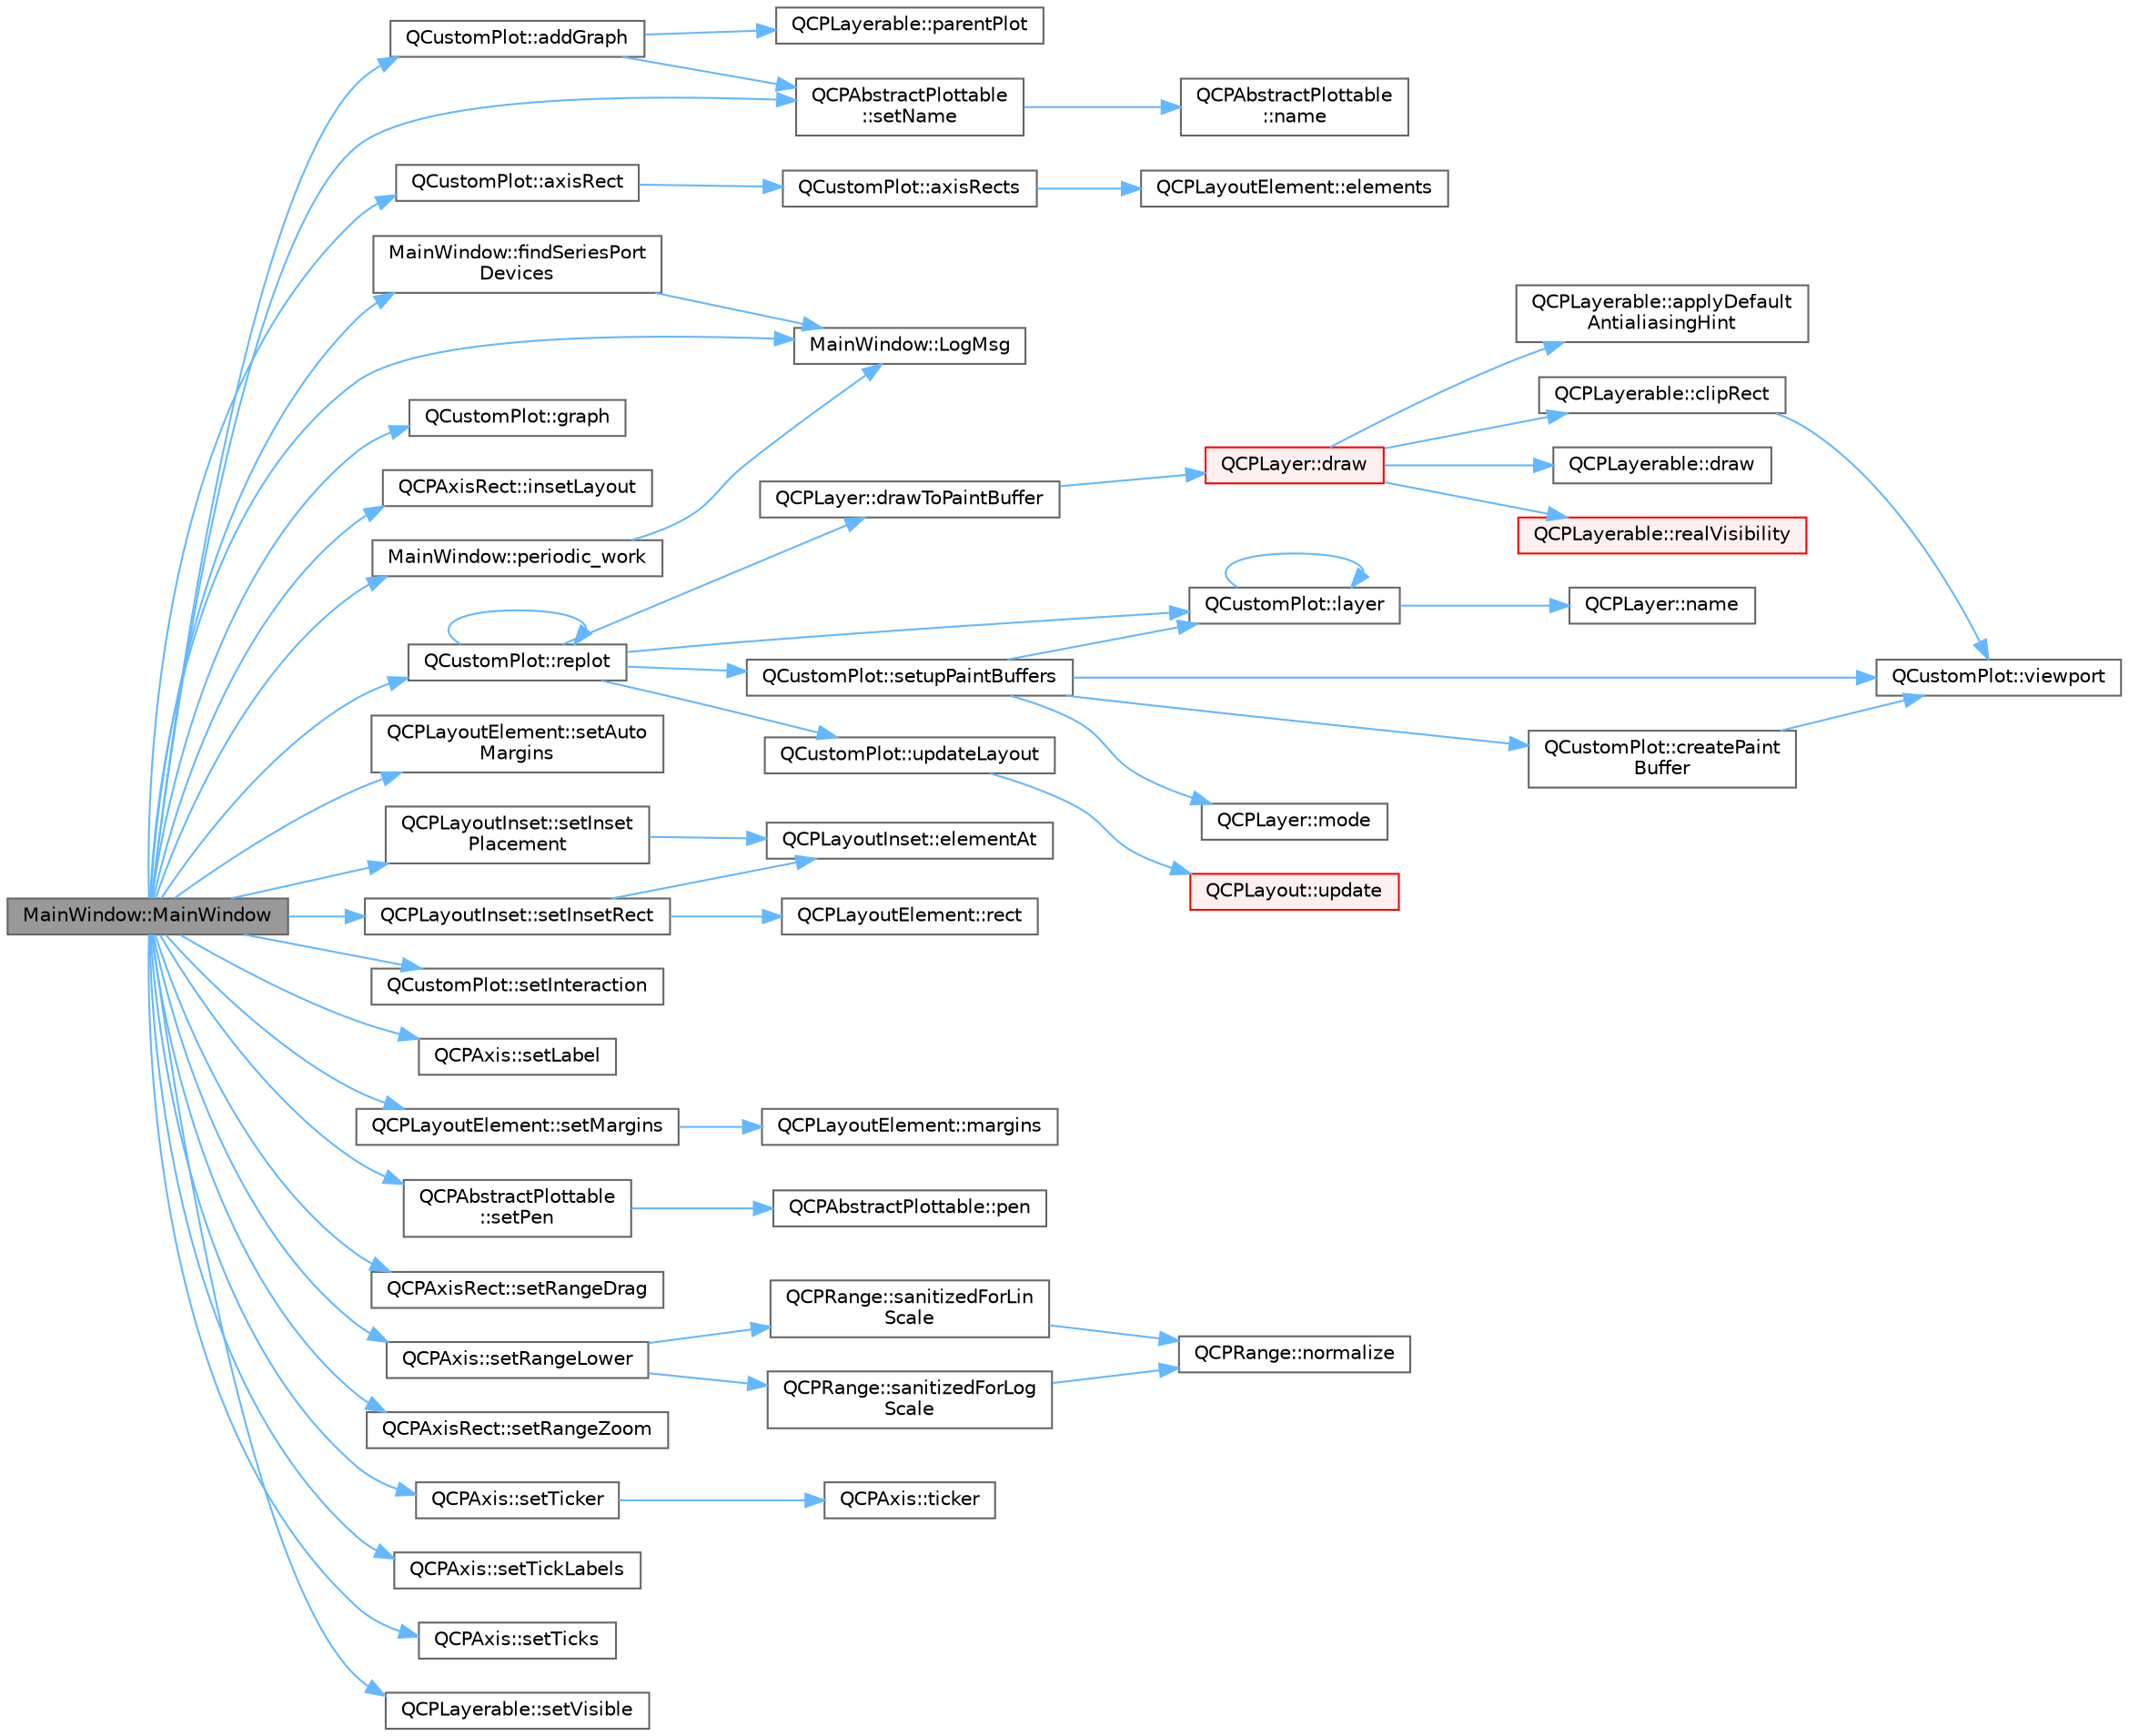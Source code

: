 digraph "MainWindow::MainWindow"
{
 // LATEX_PDF_SIZE
  bgcolor="transparent";
  edge [fontname=Helvetica,fontsize=10,labelfontname=Helvetica,labelfontsize=10];
  node [fontname=Helvetica,fontsize=10,shape=box,height=0.2,width=0.4];
  rankdir="LR";
  Node1 [label="MainWindow::MainWindow",height=0.2,width=0.4,color="gray40", fillcolor="grey60", style="filled", fontcolor="black",tooltip=" "];
  Node1 -> Node2 [color="steelblue1",style="solid"];
  Node2 [label="QCustomPlot::addGraph",height=0.2,width=0.4,color="grey40", fillcolor="white", style="filled",URL="$class_q_custom_plot.html#a6fb2873d35a8a8089842d81a70a54167",tooltip=" "];
  Node2 -> Node3 [color="steelblue1",style="solid"];
  Node3 [label="QCPLayerable::parentPlot",height=0.2,width=0.4,color="grey40", fillcolor="white", style="filled",URL="$class_q_c_p_layerable.html#a36ed5b292b90934b524a4e5866a3526c",tooltip=" "];
  Node2 -> Node4 [color="steelblue1",style="solid"];
  Node4 [label="QCPAbstractPlottable\l::setName",height=0.2,width=0.4,color="grey40", fillcolor="white", style="filled",URL="$class_q_c_p_abstract_plottable.html#ab79c7ba76bc7fa89a4b3580e12149f1f",tooltip=" "];
  Node4 -> Node5 [color="steelblue1",style="solid"];
  Node5 [label="QCPAbstractPlottable\l::name",height=0.2,width=0.4,color="grey40", fillcolor="white", style="filled",URL="$class_q_c_p_abstract_plottable.html#a52c226eefcb1920240eeabae574d28c0",tooltip=" "];
  Node1 -> Node6 [color="steelblue1",style="solid"];
  Node6 [label="QCustomPlot::axisRect",height=0.2,width=0.4,color="grey40", fillcolor="white", style="filled",URL="$class_q_custom_plot.html#ae5eefcb5f6ca26689b1fd4f6e25b42f9",tooltip=" "];
  Node6 -> Node7 [color="steelblue1",style="solid"];
  Node7 [label="QCustomPlot::axisRects",height=0.2,width=0.4,color="grey40", fillcolor="white", style="filled",URL="$class_q_custom_plot.html#a12af771429e2d7e313c8c5d5fca068fe",tooltip=" "];
  Node7 -> Node8 [color="steelblue1",style="solid"];
  Node8 [label="QCPLayoutElement::elements",height=0.2,width=0.4,color="grey40", fillcolor="white", style="filled",URL="$class_q_c_p_layout_element.html#a76dec8cb31e498994a944d7647a43309",tooltip=" "];
  Node1 -> Node9 [color="steelblue1",style="solid"];
  Node9 [label="MainWindow::findSeriesPort\lDevices",height=0.2,width=0.4,color="grey40", fillcolor="white", style="filled",URL="$class_main_window.html#a384e4eb100e8c9af82ad207333d13d87",tooltip=" "];
  Node9 -> Node10 [color="steelblue1",style="solid"];
  Node10 [label="MainWindow::LogMsg",height=0.2,width=0.4,color="grey40", fillcolor="white", style="filled",URL="$class_main_window.html#a44d85ff6240f89bc1aff38ff3dec128e",tooltip=" "];
  Node1 -> Node11 [color="steelblue1",style="solid"];
  Node11 [label="QCustomPlot::graph",height=0.2,width=0.4,color="grey40", fillcolor="white", style="filled",URL="$class_q_custom_plot.html#a6ecae130f684b25276fb47bd3a5875c6",tooltip=" "];
  Node1 -> Node12 [color="steelblue1",style="solid"];
  Node12 [label="QCPAxisRect::insetLayout",height=0.2,width=0.4,color="grey40", fillcolor="white", style="filled",URL="$class_q_c_p_axis_rect.html#a949f803466619924c7018df4b511ae10",tooltip=" "];
  Node1 -> Node10 [color="steelblue1",style="solid"];
  Node1 -> Node13 [color="steelblue1",style="solid"];
  Node13 [label="MainWindow::periodic_work",height=0.2,width=0.4,color="grey40", fillcolor="white", style="filled",URL="$class_main_window.html#a5653cd2fbf5e7ed54c75ad6776c5006b",tooltip=" "];
  Node13 -> Node10 [color="steelblue1",style="solid"];
  Node1 -> Node14 [color="steelblue1",style="solid"];
  Node14 [label="QCustomPlot::replot",height=0.2,width=0.4,color="grey40", fillcolor="white", style="filled",URL="$class_q_custom_plot.html#aa4bfe7d70dbe67e81d877819b75ab9af",tooltip=" "];
  Node14 -> Node15 [color="steelblue1",style="solid"];
  Node15 [label="QCPLayer::drawToPaintBuffer",height=0.2,width=0.4,color="grey40", fillcolor="white", style="filled",URL="$class_q_c_p_layer.html#a4a8e0a86f31462299e7fc8e8158dd2c6",tooltip=" "];
  Node15 -> Node16 [color="steelblue1",style="solid"];
  Node16 [label="QCPLayer::draw",height=0.2,width=0.4,color="red", fillcolor="#FFF0F0", style="filled",URL="$class_q_c_p_layer.html#ab831a99c8d30b15ec4533ca341e8813b",tooltip=" "];
  Node16 -> Node17 [color="steelblue1",style="solid"];
  Node17 [label="QCPLayerable::applyDefault\lAntialiasingHint",height=0.2,width=0.4,color="grey40", fillcolor="white", style="filled",URL="$class_q_c_p_layerable.html#afdf83ddc6a265cbf4c89fe99d3d93473",tooltip=" "];
  Node16 -> Node18 [color="steelblue1",style="solid"];
  Node18 [label="QCPLayerable::clipRect",height=0.2,width=0.4,color="grey40", fillcolor="white", style="filled",URL="$class_q_c_p_layerable.html#acbcfc9ecc75433747b1978a77b1864b3",tooltip=" "];
  Node18 -> Node19 [color="steelblue1",style="solid"];
  Node19 [label="QCustomPlot::viewport",height=0.2,width=0.4,color="grey40", fillcolor="white", style="filled",URL="$class_q_custom_plot.html#a19842409b18f556b256d05e97fffc670",tooltip=" "];
  Node16 -> Node20 [color="steelblue1",style="solid"];
  Node20 [label="QCPLayerable::draw",height=0.2,width=0.4,color="grey40", fillcolor="white", style="filled",URL="$class_q_c_p_layerable.html#aecf2f7087482d4b6a78cb2770e5ed12d",tooltip=" "];
  Node16 -> Node21 [color="steelblue1",style="solid"];
  Node21 [label="QCPLayerable::realVisibility",height=0.2,width=0.4,color="red", fillcolor="#FFF0F0", style="filled",URL="$class_q_c_p_layerable.html#ab054e88f15d485defcb95e7376f119e7",tooltip=" "];
  Node14 -> Node25 [color="steelblue1",style="solid"];
  Node25 [label="QCustomPlot::layer",height=0.2,width=0.4,color="grey40", fillcolor="white", style="filled",URL="$class_q_custom_plot.html#a0a96244e7773b242ef23c32b7bdfb159",tooltip=" "];
  Node25 -> Node25 [color="steelblue1",style="solid"];
  Node25 -> Node26 [color="steelblue1",style="solid"];
  Node26 [label="QCPLayer::name",height=0.2,width=0.4,color="grey40", fillcolor="white", style="filled",URL="$class_q_c_p_layer.html#a37806f662b50b588fb1029a14fc5ef50",tooltip=" "];
  Node14 -> Node14 [color="steelblue1",style="solid"];
  Node14 -> Node27 [color="steelblue1",style="solid"];
  Node27 [label="QCustomPlot::setupPaintBuffers",height=0.2,width=0.4,color="grey40", fillcolor="white", style="filled",URL="$class_q_custom_plot.html#a2685341f7242c3882f4cc5e379308d71",tooltip=" "];
  Node27 -> Node28 [color="steelblue1",style="solid"];
  Node28 [label="QCustomPlot::createPaint\lBuffer",height=0.2,width=0.4,color="grey40", fillcolor="white", style="filled",URL="$class_q_custom_plot.html#a943b57596a1adf7f0e75c3b50e407ae6",tooltip=" "];
  Node28 -> Node19 [color="steelblue1",style="solid"];
  Node27 -> Node25 [color="steelblue1",style="solid"];
  Node27 -> Node29 [color="steelblue1",style="solid"];
  Node29 [label="QCPLayer::mode",height=0.2,width=0.4,color="grey40", fillcolor="white", style="filled",URL="$class_q_c_p_layer.html#a44ae50b011b19f3dd46a38d8e2e2c1b6",tooltip=" "];
  Node27 -> Node19 [color="steelblue1",style="solid"];
  Node14 -> Node30 [color="steelblue1",style="solid"];
  Node30 [label="QCustomPlot::updateLayout",height=0.2,width=0.4,color="grey40", fillcolor="white", style="filled",URL="$class_q_custom_plot.html#a6e6693e2c249f65437382ffd93405e04",tooltip=" "];
  Node30 -> Node31 [color="steelblue1",style="solid"];
  Node31 [label="QCPLayout::update",height=0.2,width=0.4,color="red", fillcolor="#FFF0F0", style="filled",URL="$class_q_c_p_layout.html#a48ecc9c98ea90b547c3e27a931a8f7bd",tooltip=" "];
  Node1 -> Node41 [color="steelblue1",style="solid"];
  Node41 [label="QCPLayoutElement::setAuto\lMargins",height=0.2,width=0.4,color="grey40", fillcolor="white", style="filled",URL="$class_q_c_p_layout_element.html#accfda49994e3e6d51ed14504abf9d27d",tooltip=" "];
  Node1 -> Node42 [color="steelblue1",style="solid"];
  Node42 [label="QCPLayoutInset::setInset\lPlacement",height=0.2,width=0.4,color="grey40", fillcolor="white", style="filled",URL="$class_q_c_p_layout_inset.html#a63298830744d5d8c5345511c00fd2144",tooltip=" "];
  Node42 -> Node43 [color="steelblue1",style="solid"];
  Node43 [label="QCPLayoutInset::elementAt",height=0.2,width=0.4,color="grey40", fillcolor="white", style="filled",URL="$class_q_c_p_layout_inset.html#a881ca205605bae9c034733b808f93a02",tooltip=" "];
  Node1 -> Node44 [color="steelblue1",style="solid"];
  Node44 [label="QCPLayoutInset::setInsetRect",height=0.2,width=0.4,color="grey40", fillcolor="white", style="filled",URL="$class_q_c_p_layout_inset.html#aa487c8378a6f9533567a2e6430099dc3",tooltip=" "];
  Node44 -> Node43 [color="steelblue1",style="solid"];
  Node44 -> Node45 [color="steelblue1",style="solid"];
  Node45 [label="QCPLayoutElement::rect",height=0.2,width=0.4,color="grey40", fillcolor="white", style="filled",URL="$class_q_c_p_layout_element.html#a208effccfe2cca4a0eaf9393e60f2dd4",tooltip=" "];
  Node1 -> Node46 [color="steelblue1",style="solid"];
  Node46 [label="QCustomPlot::setInteraction",height=0.2,width=0.4,color="grey40", fillcolor="white", style="filled",URL="$class_q_custom_plot.html#a422bf1bc6d56dac75a3d805d9a65902c",tooltip=" "];
  Node1 -> Node47 [color="steelblue1",style="solid"];
  Node47 [label="QCPAxis::setLabel",height=0.2,width=0.4,color="grey40", fillcolor="white", style="filled",URL="$class_q_c_p_axis.html#a33bcc382c111c9f31bb0687352a2dea4",tooltip=" "];
  Node1 -> Node37 [color="steelblue1",style="solid"];
  Node37 [label="QCPLayoutElement::setMargins",height=0.2,width=0.4,color="grey40", fillcolor="white", style="filled",URL="$class_q_c_p_layout_element.html#a8f450b1f3f992ad576fce2c63d8b79cf",tooltip=" "];
  Node37 -> Node38 [color="steelblue1",style="solid"];
  Node38 [label="QCPLayoutElement::margins",height=0.2,width=0.4,color="grey40", fillcolor="white", style="filled",URL="$class_q_c_p_layout_element.html#af4ac9450aa2d60863bf3a8ea0c940c9d",tooltip=" "];
  Node1 -> Node4 [color="steelblue1",style="solid"];
  Node1 -> Node48 [color="steelblue1",style="solid"];
  Node48 [label="QCPAbstractPlottable\l::setPen",height=0.2,width=0.4,color="grey40", fillcolor="white", style="filled",URL="$class_q_c_p_abstract_plottable.html#ab74b09ae4c0e7e13142fe4b5bf46cac7",tooltip=" "];
  Node48 -> Node49 [color="steelblue1",style="solid"];
  Node49 [label="QCPAbstractPlottable::pen",height=0.2,width=0.4,color="grey40", fillcolor="white", style="filled",URL="$class_q_c_p_abstract_plottable.html#ad5972efc31344e5a7a78ab4f8864b2d3",tooltip=" "];
  Node1 -> Node50 [color="steelblue1",style="solid"];
  Node50 [label="QCPAxisRect::setRangeDrag",height=0.2,width=0.4,color="grey40", fillcolor="white", style="filled",URL="$class_q_c_p_axis_rect.html#ae6aef2f7211ba6097c925dcd26008418",tooltip=" "];
  Node1 -> Node51 [color="steelblue1",style="solid"];
  Node51 [label="QCPAxis::setRangeLower",height=0.2,width=0.4,color="grey40", fillcolor="white", style="filled",URL="$class_q_c_p_axis.html#afcf51227d337db28d1a9ce9a4d1bc91a",tooltip=" "];
  Node51 -> Node52 [color="steelblue1",style="solid"];
  Node52 [label="QCPRange::sanitizedForLin\lScale",height=0.2,width=0.4,color="grey40", fillcolor="white", style="filled",URL="$class_q_c_p_range.html#a808751fdd9b17ef52327ba011df2e5f1",tooltip=" "];
  Node52 -> Node53 [color="steelblue1",style="solid"];
  Node53 [label="QCPRange::normalize",height=0.2,width=0.4,color="grey40", fillcolor="white", style="filled",URL="$class_q_c_p_range.html#af914a7740269b0604d0827c634a878a9",tooltip=" "];
  Node51 -> Node54 [color="steelblue1",style="solid"];
  Node54 [label="QCPRange::sanitizedForLog\lScale",height=0.2,width=0.4,color="grey40", fillcolor="white", style="filled",URL="$class_q_c_p_range.html#a3d66288d66e1d6df3636075eb42502ee",tooltip=" "];
  Node54 -> Node53 [color="steelblue1",style="solid"];
  Node1 -> Node55 [color="steelblue1",style="solid"];
  Node55 [label="QCPAxisRect::setRangeZoom",height=0.2,width=0.4,color="grey40", fillcolor="white", style="filled",URL="$class_q_c_p_axis_rect.html#a7960a9d222f1c31d558b064b60f86a31",tooltip=" "];
  Node1 -> Node56 [color="steelblue1",style="solid"];
  Node56 [label="QCPAxis::setTicker",height=0.2,width=0.4,color="grey40", fillcolor="white", style="filled",URL="$class_q_c_p_axis.html#a4ee03fcd2c74d05cd1a419b9af5cfbdc",tooltip=" "];
  Node56 -> Node57 [color="steelblue1",style="solid"];
  Node57 [label="QCPAxis::ticker",height=0.2,width=0.4,color="grey40", fillcolor="white", style="filled",URL="$class_q_c_p_axis.html#a7b7a27151be8235059e1294f73ecf615",tooltip=" "];
  Node1 -> Node58 [color="steelblue1",style="solid"];
  Node58 [label="QCPAxis::setTickLabels",height=0.2,width=0.4,color="grey40", fillcolor="white", style="filled",URL="$class_q_c_p_axis.html#a04ba16e1f6f78d70f938519576ed32c8",tooltip=" "];
  Node1 -> Node59 [color="steelblue1",style="solid"];
  Node59 [label="QCPAxis::setTicks",height=0.2,width=0.4,color="grey40", fillcolor="white", style="filled",URL="$class_q_c_p_axis.html#ac891409315bc379e3b1abdb162c1a011",tooltip=" "];
  Node1 -> Node60 [color="steelblue1",style="solid"];
  Node60 [label="QCPLayerable::setVisible",height=0.2,width=0.4,color="grey40", fillcolor="white", style="filled",URL="$class_q_c_p_layerable.html#a3bed99ddc396b48ce3ebfdc0418744f8",tooltip=" "];
}
